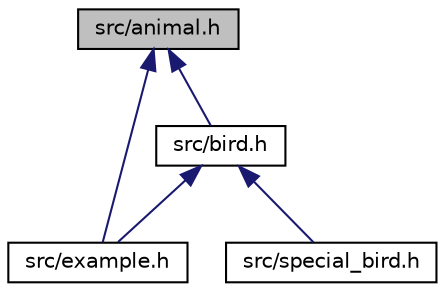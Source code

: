 digraph "src/animal.h"
{
  edge [fontname="Helvetica",fontsize="10",labelfontname="Helvetica",labelfontsize="10"];
  node [fontname="Helvetica",fontsize="10",shape=record];
  Node4 [label="src/animal.h",height=0.2,width=0.4,color="black", fillcolor="grey75", style="filled", fontcolor="black"];
  Node4 -> Node5 [dir="back",color="midnightblue",fontsize="10",style="solid",fontname="Helvetica"];
  Node5 [label="src/bird.h",height=0.2,width=0.4,color="black", fillcolor="white", style="filled",URL="$bird_8h.html"];
  Node5 -> Node6 [dir="back",color="midnightblue",fontsize="10",style="solid",fontname="Helvetica"];
  Node6 [label="src/example.h",height=0.2,width=0.4,color="black", fillcolor="white", style="filled",URL="$example_8h.html"];
  Node5 -> Node7 [dir="back",color="midnightblue",fontsize="10",style="solid",fontname="Helvetica"];
  Node7 [label="src/special_bird.h",height=0.2,width=0.4,color="black", fillcolor="white", style="filled",URL="$special__bird_8h.html"];
  Node4 -> Node6 [dir="back",color="midnightblue",fontsize="10",style="solid",fontname="Helvetica"];
}
